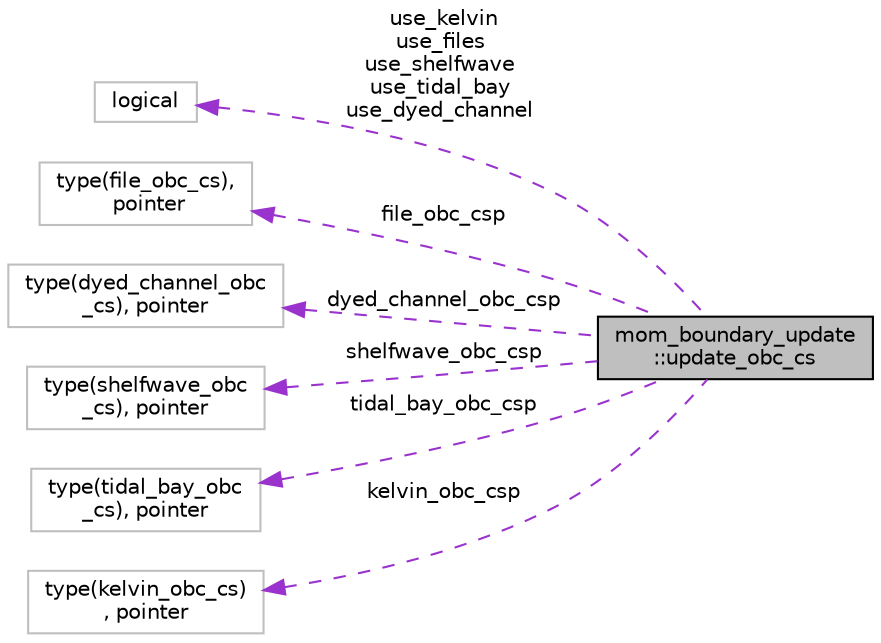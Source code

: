 digraph "mom_boundary_update::update_obc_cs"
{
 // INTERACTIVE_SVG=YES
 // LATEX_PDF_SIZE
  edge [fontname="Helvetica",fontsize="10",labelfontname="Helvetica",labelfontsize="10"];
  node [fontname="Helvetica",fontsize="10",shape=record];
  rankdir="LR";
  Node1 [label="mom_boundary_update\l::update_obc_cs",height=0.2,width=0.4,color="black", fillcolor="grey75", style="filled", fontcolor="black",tooltip="The control structure for the MOM_boundary_update module."];
  Node2 -> Node1 [dir="back",color="darkorchid3",fontsize="10",style="dashed",label=" use_kelvin\nuse_files\nuse_shelfwave\nuse_tidal_bay\nuse_dyed_channel" ,fontname="Helvetica"];
  Node2 [label="logical",height=0.2,width=0.4,color="grey75", fillcolor="white", style="filled",tooltip=" "];
  Node3 -> Node1 [dir="back",color="darkorchid3",fontsize="10",style="dashed",label=" file_obc_csp" ,fontname="Helvetica"];
  Node3 [label="type(file_obc_cs),\l pointer",height=0.2,width=0.4,color="grey75", fillcolor="white", style="filled",tooltip=" "];
  Node4 -> Node1 [dir="back",color="darkorchid3",fontsize="10",style="dashed",label=" dyed_channel_obc_csp" ,fontname="Helvetica"];
  Node4 [label="type(dyed_channel_obc\l_cs), pointer",height=0.2,width=0.4,color="grey75", fillcolor="white", style="filled",tooltip=" "];
  Node5 -> Node1 [dir="back",color="darkorchid3",fontsize="10",style="dashed",label=" shelfwave_obc_csp" ,fontname="Helvetica"];
  Node5 [label="type(shelfwave_obc\l_cs), pointer",height=0.2,width=0.4,color="grey75", fillcolor="white", style="filled",tooltip=" "];
  Node6 -> Node1 [dir="back",color="darkorchid3",fontsize="10",style="dashed",label=" tidal_bay_obc_csp" ,fontname="Helvetica"];
  Node6 [label="type(tidal_bay_obc\l_cs), pointer",height=0.2,width=0.4,color="grey75", fillcolor="white", style="filled",tooltip=" "];
  Node7 -> Node1 [dir="back",color="darkorchid3",fontsize="10",style="dashed",label=" kelvin_obc_csp" ,fontname="Helvetica"];
  Node7 [label="type(kelvin_obc_cs)\l, pointer",height=0.2,width=0.4,color="grey75", fillcolor="white", style="filled",tooltip=" "];
}
